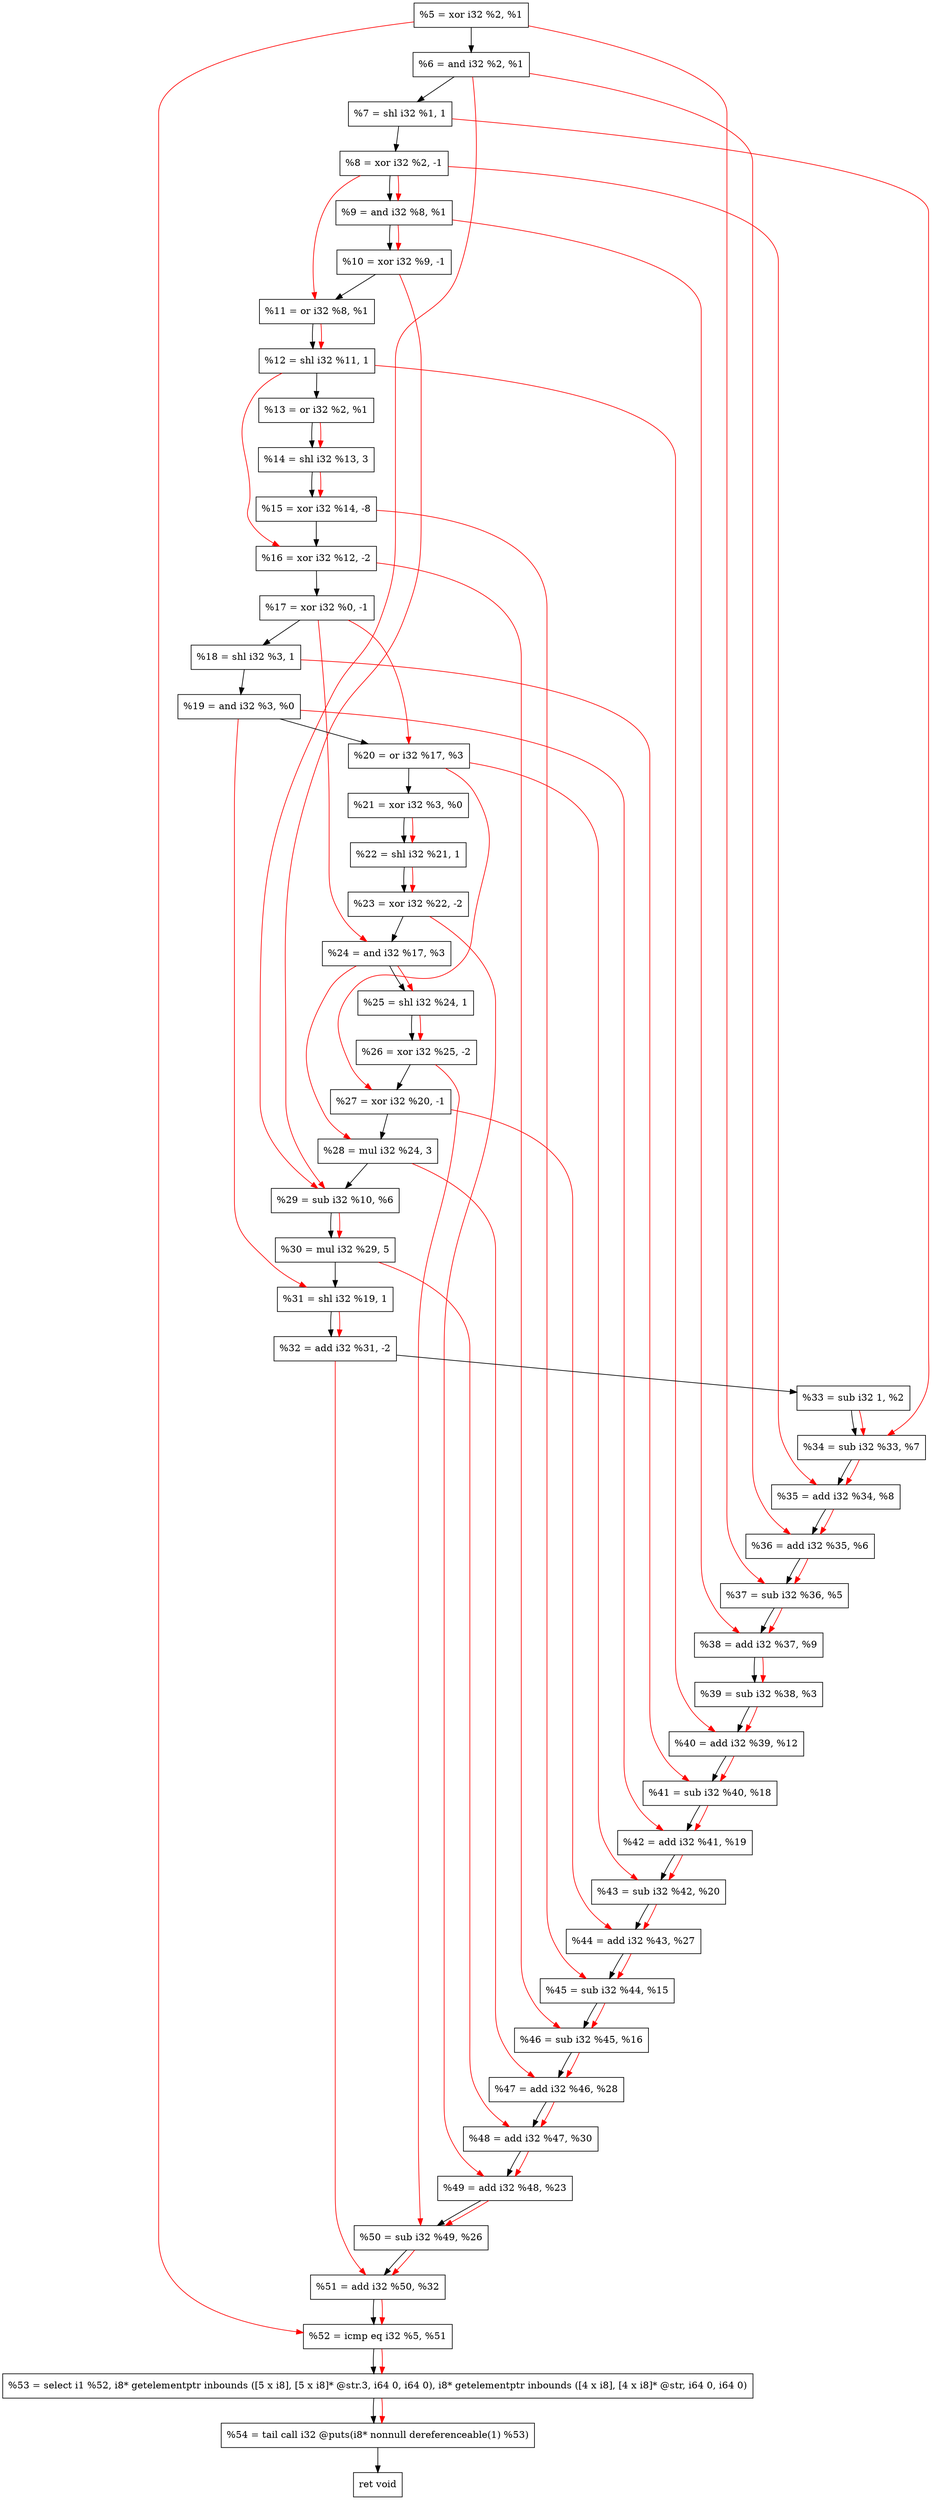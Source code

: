 digraph "DFG for'crackme' function" {
	Node0x2448750[shape=record, label="  %5 = xor i32 %2, %1"];
	Node0x24487c0[shape=record, label="  %6 = and i32 %2, %1"];
	Node0x2448e40[shape=record, label="  %7 = shl i32 %1, 1"];
	Node0x2448ee0[shape=record, label="  %8 = xor i32 %2, -1"];
	Node0x2448f50[shape=record, label="  %9 = and i32 %8, %1"];
	Node0x2448fc0[shape=record, label="  %10 = xor i32 %9, -1"];
	Node0x2449030[shape=record, label="  %11 = or i32 %8, %1"];
	Node0x24490a0[shape=record, label="  %12 = shl i32 %11, 1"];
	Node0x2449110[shape=record, label="  %13 = or i32 %2, %1"];
	Node0x24491b0[shape=record, label="  %14 = shl i32 %13, 3"];
	Node0x2449250[shape=record, label="  %15 = xor i32 %14, -8"];
	Node0x24492f0[shape=record, label="  %16 = xor i32 %12, -2"];
	Node0x2449360[shape=record, label="  %17 = xor i32 %0, -1"];
	Node0x24493d0[shape=record, label="  %18 = shl i32 %3, 1"];
	Node0x2449440[shape=record, label="  %19 = and i32 %3, %0"];
	Node0x24494b0[shape=record, label="  %20 = or i32 %17, %3"];
	Node0x2449520[shape=record, label="  %21 = xor i32 %3, %0"];
	Node0x2449590[shape=record, label="  %22 = shl i32 %21, 1"];
	Node0x2449600[shape=record, label="  %23 = xor i32 %22, -2"];
	Node0x2449670[shape=record, label="  %24 = and i32 %17, %3"];
	Node0x24496e0[shape=record, label="  %25 = shl i32 %24, 1"];
	Node0x2449750[shape=record, label="  %26 = xor i32 %25, -2"];
	Node0x24497c0[shape=record, label="  %27 = xor i32 %20, -1"];
	Node0x2449830[shape=record, label="  %28 = mul i32 %24, 3"];
	Node0x24498a0[shape=record, label="  %29 = sub i32 %10, %6"];
	Node0x2449940[shape=record, label="  %30 = mul i32 %29, 5"];
	Node0x24499b0[shape=record, label="  %31 = shl i32 %19, 1"];
	Node0x2449a20[shape=record, label="  %32 = add i32 %31, -2"];
	Node0x2449ca0[shape=record, label="  %33 = sub i32 1, %2"];
	Node0x2449d10[shape=record, label="  %34 = sub i32 %33, %7"];
	Node0x2449d80[shape=record, label="  %35 = add i32 %34, %8"];
	Node0x2449df0[shape=record, label="  %36 = add i32 %35, %6"];
	Node0x2449e60[shape=record, label="  %37 = sub i32 %36, %5"];
	Node0x2449ed0[shape=record, label="  %38 = add i32 %37, %9"];
	Node0x2449f40[shape=record, label="  %39 = sub i32 %38, %3"];
	Node0x2449fb0[shape=record, label="  %40 = add i32 %39, %12"];
	Node0x244a020[shape=record, label="  %41 = sub i32 %40, %18"];
	Node0x244a090[shape=record, label="  %42 = add i32 %41, %19"];
	Node0x244a100[shape=record, label="  %43 = sub i32 %42, %20"];
	Node0x244a170[shape=record, label="  %44 = add i32 %43, %27"];
	Node0x244a1e0[shape=record, label="  %45 = sub i32 %44, %15"];
	Node0x244a250[shape=record, label="  %46 = sub i32 %45, %16"];
	Node0x244a2c0[shape=record, label="  %47 = add i32 %46, %28"];
	Node0x244a330[shape=record, label="  %48 = add i32 %47, %30"];
	Node0x244a3a0[shape=record, label="  %49 = add i32 %48, %23"];
	Node0x244a410[shape=record, label="  %50 = sub i32 %49, %26"];
	Node0x244a480[shape=record, label="  %51 = add i32 %50, %32"];
	Node0x244a4f0[shape=record, label="  %52 = icmp eq i32 %5, %51"];
	Node0x23e9268[shape=record, label="  %53 = select i1 %52, i8* getelementptr inbounds ([5 x i8], [5 x i8]* @str.3, i64 0, i64 0), i8* getelementptr inbounds ([4 x i8], [4 x i8]* @str, i64 0, i64 0)"];
	Node0x244a990[shape=record, label="  %54 = tail call i32 @puts(i8* nonnull dereferenceable(1) %53)"];
	Node0x244a9e0[shape=record, label="  ret void"];
	Node0x2448750 -> Node0x24487c0;
	Node0x24487c0 -> Node0x2448e40;
	Node0x2448e40 -> Node0x2448ee0;
	Node0x2448ee0 -> Node0x2448f50;
	Node0x2448f50 -> Node0x2448fc0;
	Node0x2448fc0 -> Node0x2449030;
	Node0x2449030 -> Node0x24490a0;
	Node0x24490a0 -> Node0x2449110;
	Node0x2449110 -> Node0x24491b0;
	Node0x24491b0 -> Node0x2449250;
	Node0x2449250 -> Node0x24492f0;
	Node0x24492f0 -> Node0x2449360;
	Node0x2449360 -> Node0x24493d0;
	Node0x24493d0 -> Node0x2449440;
	Node0x2449440 -> Node0x24494b0;
	Node0x24494b0 -> Node0x2449520;
	Node0x2449520 -> Node0x2449590;
	Node0x2449590 -> Node0x2449600;
	Node0x2449600 -> Node0x2449670;
	Node0x2449670 -> Node0x24496e0;
	Node0x24496e0 -> Node0x2449750;
	Node0x2449750 -> Node0x24497c0;
	Node0x24497c0 -> Node0x2449830;
	Node0x2449830 -> Node0x24498a0;
	Node0x24498a0 -> Node0x2449940;
	Node0x2449940 -> Node0x24499b0;
	Node0x24499b0 -> Node0x2449a20;
	Node0x2449a20 -> Node0x2449ca0;
	Node0x2449ca0 -> Node0x2449d10;
	Node0x2449d10 -> Node0x2449d80;
	Node0x2449d80 -> Node0x2449df0;
	Node0x2449df0 -> Node0x2449e60;
	Node0x2449e60 -> Node0x2449ed0;
	Node0x2449ed0 -> Node0x2449f40;
	Node0x2449f40 -> Node0x2449fb0;
	Node0x2449fb0 -> Node0x244a020;
	Node0x244a020 -> Node0x244a090;
	Node0x244a090 -> Node0x244a100;
	Node0x244a100 -> Node0x244a170;
	Node0x244a170 -> Node0x244a1e0;
	Node0x244a1e0 -> Node0x244a250;
	Node0x244a250 -> Node0x244a2c0;
	Node0x244a2c0 -> Node0x244a330;
	Node0x244a330 -> Node0x244a3a0;
	Node0x244a3a0 -> Node0x244a410;
	Node0x244a410 -> Node0x244a480;
	Node0x244a480 -> Node0x244a4f0;
	Node0x244a4f0 -> Node0x23e9268;
	Node0x23e9268 -> Node0x244a990;
	Node0x244a990 -> Node0x244a9e0;
edge [color=red]
	Node0x2448ee0 -> Node0x2448f50;
	Node0x2448f50 -> Node0x2448fc0;
	Node0x2448ee0 -> Node0x2449030;
	Node0x2449030 -> Node0x24490a0;
	Node0x2449110 -> Node0x24491b0;
	Node0x24491b0 -> Node0x2449250;
	Node0x24490a0 -> Node0x24492f0;
	Node0x2449360 -> Node0x24494b0;
	Node0x2449520 -> Node0x2449590;
	Node0x2449590 -> Node0x2449600;
	Node0x2449360 -> Node0x2449670;
	Node0x2449670 -> Node0x24496e0;
	Node0x24496e0 -> Node0x2449750;
	Node0x24494b0 -> Node0x24497c0;
	Node0x2449670 -> Node0x2449830;
	Node0x2448fc0 -> Node0x24498a0;
	Node0x24487c0 -> Node0x24498a0;
	Node0x24498a0 -> Node0x2449940;
	Node0x2449440 -> Node0x24499b0;
	Node0x24499b0 -> Node0x2449a20;
	Node0x2449ca0 -> Node0x2449d10;
	Node0x2448e40 -> Node0x2449d10;
	Node0x2449d10 -> Node0x2449d80;
	Node0x2448ee0 -> Node0x2449d80;
	Node0x2449d80 -> Node0x2449df0;
	Node0x24487c0 -> Node0x2449df0;
	Node0x2449df0 -> Node0x2449e60;
	Node0x2448750 -> Node0x2449e60;
	Node0x2449e60 -> Node0x2449ed0;
	Node0x2448f50 -> Node0x2449ed0;
	Node0x2449ed0 -> Node0x2449f40;
	Node0x2449f40 -> Node0x2449fb0;
	Node0x24490a0 -> Node0x2449fb0;
	Node0x2449fb0 -> Node0x244a020;
	Node0x24493d0 -> Node0x244a020;
	Node0x244a020 -> Node0x244a090;
	Node0x2449440 -> Node0x244a090;
	Node0x244a090 -> Node0x244a100;
	Node0x24494b0 -> Node0x244a100;
	Node0x244a100 -> Node0x244a170;
	Node0x24497c0 -> Node0x244a170;
	Node0x244a170 -> Node0x244a1e0;
	Node0x2449250 -> Node0x244a1e0;
	Node0x244a1e0 -> Node0x244a250;
	Node0x24492f0 -> Node0x244a250;
	Node0x244a250 -> Node0x244a2c0;
	Node0x2449830 -> Node0x244a2c0;
	Node0x244a2c0 -> Node0x244a330;
	Node0x2449940 -> Node0x244a330;
	Node0x244a330 -> Node0x244a3a0;
	Node0x2449600 -> Node0x244a3a0;
	Node0x244a3a0 -> Node0x244a410;
	Node0x2449750 -> Node0x244a410;
	Node0x244a410 -> Node0x244a480;
	Node0x2449a20 -> Node0x244a480;
	Node0x2448750 -> Node0x244a4f0;
	Node0x244a480 -> Node0x244a4f0;
	Node0x244a4f0 -> Node0x23e9268;
	Node0x23e9268 -> Node0x244a990;
}
